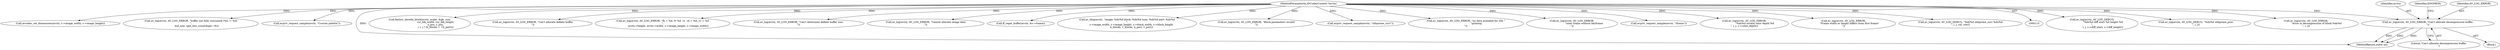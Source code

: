 digraph "0_FFmpeg_880c73cd76109697447fbfbaa8e5ee5683309446@pointer" {
"1000339" [label="(Call,av_log(avctx, AV_LOG_ERROR, \"Can't allocate decompression buffer.\n\"))"];
"1000116" [label="(MethodParameterIn,AVCodecContext *avctx)"];
"1000807" [label="(Call,av_log(avctx, AV_LOG_DEBUG,\n                            \"%dx%d diff start %d height %d\n\",\n                            i, j, s->diff_start, s->diff_height))"];
"1000116" [label="(MethodParameterIn,AVCodecContext *avctx)"];
"1000826" [label="(Call,av_log(avctx, AV_LOG_DEBUG, \"%dx%d zlibprime_prev\n\", i, j))"];
"1000989" [label="(Call,av_log(avctx, AV_LOG_ERROR,\n                           \"error in decompression of block %dx%d\n\", i, j))"];
"1000421" [label="(Call,avcodec_set_dimensions(avctx, s->image_width, s->image_height))"];
"1000340" [label="(Identifier,avctx)"];
"1001088" [label="(Call,av_log(avctx, AV_LOG_ERROR, \"buffer not fully consumed (%d != %d)\n\",\n               buf_size, (get_bits_count(&gb) / 8)))"];
"1000258" [label="(Call,avpriv_request_sample(avctx, \"Custom palette\"))"];
"1001100" [label="(MethodReturn,static int)"];
"1000342" [label="(Literal,\"Can't allocate decompression buffer.\n\")"];
"1000970" [label="(Call,flashsv_decode_block(avctx, avpkt, &gb, size,\n                                         cur_blk_width, cur_blk_height,\n                                         x_pos, y_pos,\n                                         i + j * (h_blocks + !!h_part)))"];
"1000390" [label="(Call,av_log(avctx, AV_LOG_ERROR, \"Can't allocate deflate buffer.\n\"))"];
"1000345" [label="(Identifier,ENOMEM)"];
"1000450" [label="(Call,av_log(avctx, AV_LOG_ERROR, \"fh = %d, fv %d  vs  ch = %d, cv = %d\n\",\n               avctx->height, avctx->width, s->image_height, s->image_width))"];
"1000366" [label="(Call,av_log(avctx, AV_LOG_ERROR, \"Can't determine deflate buffer size.\n\"))"];
"1001034" [label="(Call,av_log(avctx, AV_LOG_ERROR, \"Cannot allocate image data\n\"))"];
"1000566" [label="(Call,ff_reget_buffer(avctx, &s->frame))"];
"1000339" [label="(Call,av_log(avctx, AV_LOG_ERROR, \"Can't allocate decompression buffer.\n\"))"];
"1000543" [label="(Call,av_dlog(avctx, \"image: %dx%d block: %dx%d num: %dx%d part: %dx%d\n\",\n            s->image_width, s->image_height, s->block_width, s->block_height,\n            h_blocks, v_blocks, h_part, v_part))"];
"1000341" [label="(Identifier,AV_LOG_ERROR)"];
"1000801" [label="(Call,av_log(avctx, AV_LOG_ERROR, \"Block parameters invalid\n\"))"];
"1000862" [label="(Call,avpriv_request_sample(avctx, \"zlibprime_curr\"))"];
"1000881" [label="(Call,av_log(avctx, AV_LOG_ERROR, \"no data available for zlib \"\n                           \"priming\n\"))"];
"1000768" [label="(Call,av_log(avctx, AV_LOG_ERROR,\n                               \"inter frame without keyframe\n\"))"];
"1000248" [label="(Call,avpriv_request_sample(avctx, \"iframe\"))"];
"1000338" [label="(Block,)"];
"1000748" [label="(Call,av_log(avctx, AV_LOG_ERROR,\n                           \"%dx%d invalid color depth %d\n\", i, j, s->color_depth))"];
"1000446" [label="(Call,av_log(avctx, AV_LOG_ERROR,\n               \"Frame width or height differs from first frame!\n\"))"];
"1000851" [label="(Call,av_log(avctx, AV_LOG_DEBUG, \"%dx%d zlibprime_curr %dx%d\n\", i, j, col, row))"];
"1000339" -> "1000338"  [label="AST: "];
"1000339" -> "1000342"  [label="CFG: "];
"1000340" -> "1000339"  [label="AST: "];
"1000341" -> "1000339"  [label="AST: "];
"1000342" -> "1000339"  [label="AST: "];
"1000345" -> "1000339"  [label="CFG: "];
"1000339" -> "1001100"  [label="DDG: "];
"1000339" -> "1001100"  [label="DDG: "];
"1000339" -> "1001100"  [label="DDG: "];
"1000116" -> "1000339"  [label="DDG: "];
"1000116" -> "1000115"  [label="AST: "];
"1000116" -> "1001100"  [label="DDG: "];
"1000116" -> "1000248"  [label="DDG: "];
"1000116" -> "1000258"  [label="DDG: "];
"1000116" -> "1000366"  [label="DDG: "];
"1000116" -> "1000390"  [label="DDG: "];
"1000116" -> "1000421"  [label="DDG: "];
"1000116" -> "1000446"  [label="DDG: "];
"1000116" -> "1000450"  [label="DDG: "];
"1000116" -> "1000543"  [label="DDG: "];
"1000116" -> "1000566"  [label="DDG: "];
"1000116" -> "1000748"  [label="DDG: "];
"1000116" -> "1000768"  [label="DDG: "];
"1000116" -> "1000801"  [label="DDG: "];
"1000116" -> "1000807"  [label="DDG: "];
"1000116" -> "1000826"  [label="DDG: "];
"1000116" -> "1000851"  [label="DDG: "];
"1000116" -> "1000862"  [label="DDG: "];
"1000116" -> "1000881"  [label="DDG: "];
"1000116" -> "1000970"  [label="DDG: "];
"1000116" -> "1000989"  [label="DDG: "];
"1000116" -> "1001034"  [label="DDG: "];
"1000116" -> "1001088"  [label="DDG: "];
}
